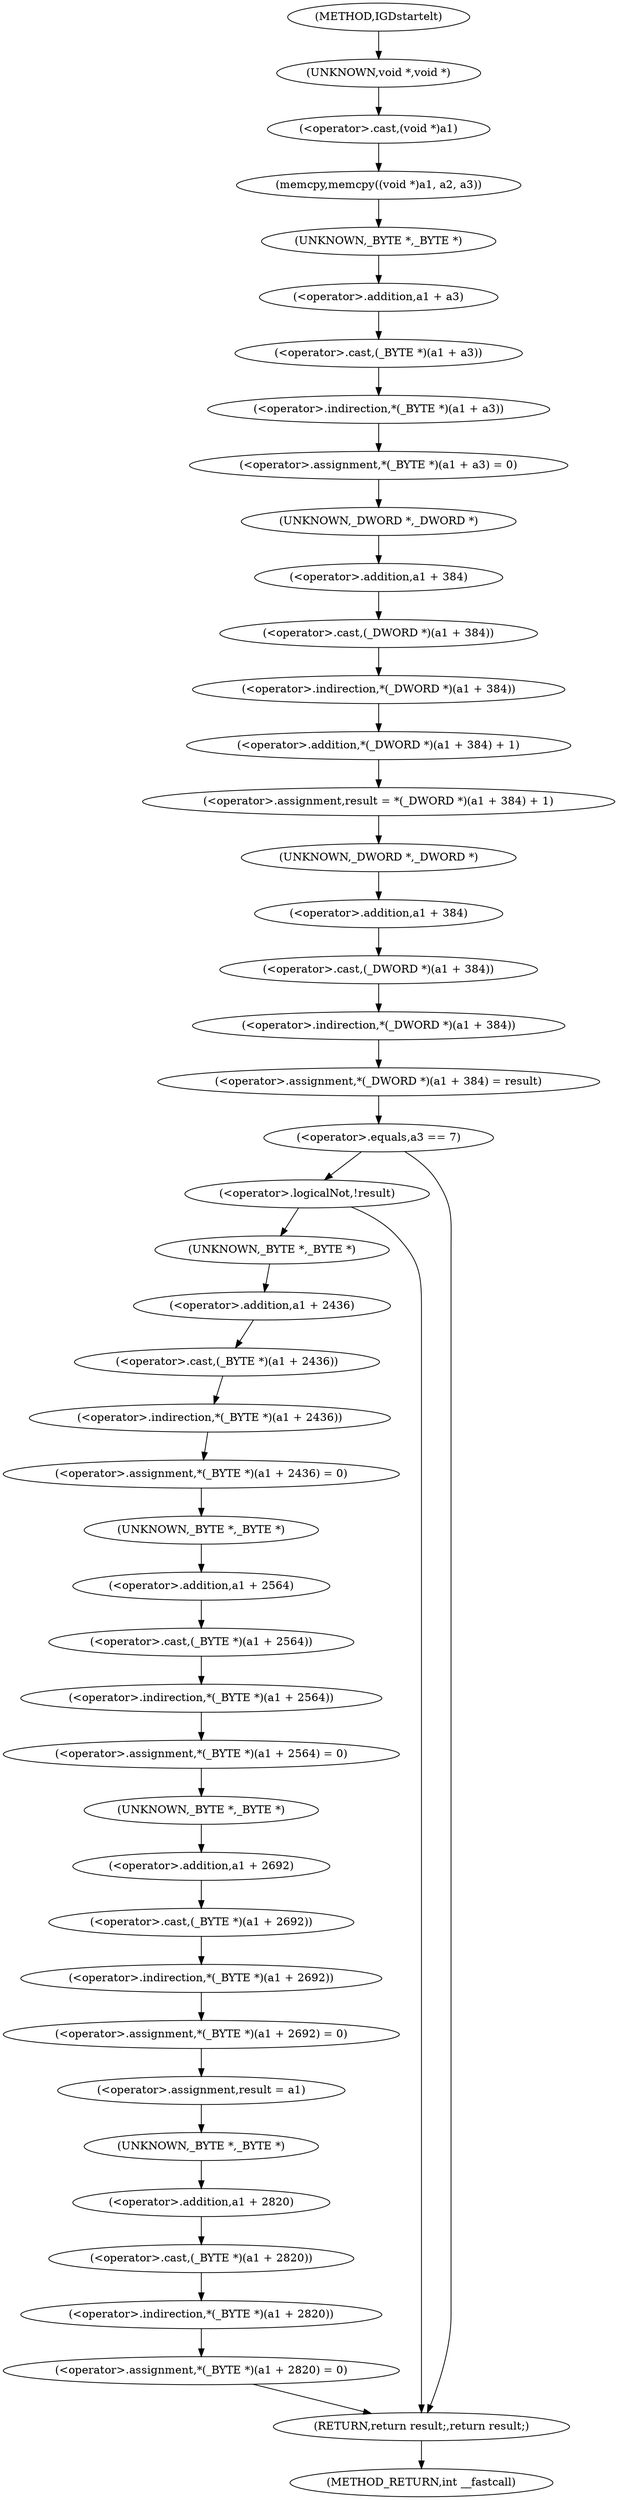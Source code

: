 digraph IGDstartelt {  
"1000108" [label = "(memcpy,memcpy((void *)a1, a2, a3))" ]
"1000109" [label = "(<operator>.cast,(void *)a1)" ]
"1000110" [label = "(UNKNOWN,void *,void *)" ]
"1000114" [label = "(<operator>.assignment,*(_BYTE *)(a1 + a3) = 0)" ]
"1000115" [label = "(<operator>.indirection,*(_BYTE *)(a1 + a3))" ]
"1000116" [label = "(<operator>.cast,(_BYTE *)(a1 + a3))" ]
"1000117" [label = "(UNKNOWN,_BYTE *,_BYTE *)" ]
"1000118" [label = "(<operator>.addition,a1 + a3)" ]
"1000122" [label = "(<operator>.assignment,result = *(_DWORD *)(a1 + 384) + 1)" ]
"1000124" [label = "(<operator>.addition,*(_DWORD *)(a1 + 384) + 1)" ]
"1000125" [label = "(<operator>.indirection,*(_DWORD *)(a1 + 384))" ]
"1000126" [label = "(<operator>.cast,(_DWORD *)(a1 + 384))" ]
"1000127" [label = "(UNKNOWN,_DWORD *,_DWORD *)" ]
"1000128" [label = "(<operator>.addition,a1 + 384)" ]
"1000132" [label = "(<operator>.assignment,*(_DWORD *)(a1 + 384) = result)" ]
"1000133" [label = "(<operator>.indirection,*(_DWORD *)(a1 + 384))" ]
"1000134" [label = "(<operator>.cast,(_DWORD *)(a1 + 384))" ]
"1000135" [label = "(UNKNOWN,_DWORD *,_DWORD *)" ]
"1000136" [label = "(<operator>.addition,a1 + 384)" ]
"1000141" [label = "(<operator>.equals,a3 == 7)" ]
"1000146" [label = "(<operator>.logicalNot,!result)" ]
"1000149" [label = "(<operator>.assignment,*(_BYTE *)(a1 + 2436) = 0)" ]
"1000150" [label = "(<operator>.indirection,*(_BYTE *)(a1 + 2436))" ]
"1000151" [label = "(<operator>.cast,(_BYTE *)(a1 + 2436))" ]
"1000152" [label = "(UNKNOWN,_BYTE *,_BYTE *)" ]
"1000153" [label = "(<operator>.addition,a1 + 2436)" ]
"1000157" [label = "(<operator>.assignment,*(_BYTE *)(a1 + 2564) = 0)" ]
"1000158" [label = "(<operator>.indirection,*(_BYTE *)(a1 + 2564))" ]
"1000159" [label = "(<operator>.cast,(_BYTE *)(a1 + 2564))" ]
"1000160" [label = "(UNKNOWN,_BYTE *,_BYTE *)" ]
"1000161" [label = "(<operator>.addition,a1 + 2564)" ]
"1000165" [label = "(<operator>.assignment,*(_BYTE *)(a1 + 2692) = 0)" ]
"1000166" [label = "(<operator>.indirection,*(_BYTE *)(a1 + 2692))" ]
"1000167" [label = "(<operator>.cast,(_BYTE *)(a1 + 2692))" ]
"1000168" [label = "(UNKNOWN,_BYTE *,_BYTE *)" ]
"1000169" [label = "(<operator>.addition,a1 + 2692)" ]
"1000173" [label = "(<operator>.assignment,result = a1)" ]
"1000176" [label = "(<operator>.assignment,*(_BYTE *)(a1 + 2820) = 0)" ]
"1000177" [label = "(<operator>.indirection,*(_BYTE *)(a1 + 2820))" ]
"1000178" [label = "(<operator>.cast,(_BYTE *)(a1 + 2820))" ]
"1000179" [label = "(UNKNOWN,_BYTE *,_BYTE *)" ]
"1000180" [label = "(<operator>.addition,a1 + 2820)" ]
"1000184" [label = "(RETURN,return result;,return result;)" ]
"1000102" [label = "(METHOD,IGDstartelt)" ]
"1000186" [label = "(METHOD_RETURN,int __fastcall)" ]
  "1000108" -> "1000117" 
  "1000109" -> "1000108" 
  "1000110" -> "1000109" 
  "1000114" -> "1000127" 
  "1000115" -> "1000114" 
  "1000116" -> "1000115" 
  "1000117" -> "1000118" 
  "1000118" -> "1000116" 
  "1000122" -> "1000135" 
  "1000124" -> "1000122" 
  "1000125" -> "1000124" 
  "1000126" -> "1000125" 
  "1000127" -> "1000128" 
  "1000128" -> "1000126" 
  "1000132" -> "1000141" 
  "1000133" -> "1000132" 
  "1000134" -> "1000133" 
  "1000135" -> "1000136" 
  "1000136" -> "1000134" 
  "1000141" -> "1000146" 
  "1000141" -> "1000184" 
  "1000146" -> "1000152" 
  "1000146" -> "1000184" 
  "1000149" -> "1000160" 
  "1000150" -> "1000149" 
  "1000151" -> "1000150" 
  "1000152" -> "1000153" 
  "1000153" -> "1000151" 
  "1000157" -> "1000168" 
  "1000158" -> "1000157" 
  "1000159" -> "1000158" 
  "1000160" -> "1000161" 
  "1000161" -> "1000159" 
  "1000165" -> "1000173" 
  "1000166" -> "1000165" 
  "1000167" -> "1000166" 
  "1000168" -> "1000169" 
  "1000169" -> "1000167" 
  "1000173" -> "1000179" 
  "1000176" -> "1000184" 
  "1000177" -> "1000176" 
  "1000178" -> "1000177" 
  "1000179" -> "1000180" 
  "1000180" -> "1000178" 
  "1000184" -> "1000186" 
  "1000102" -> "1000110" 
}
